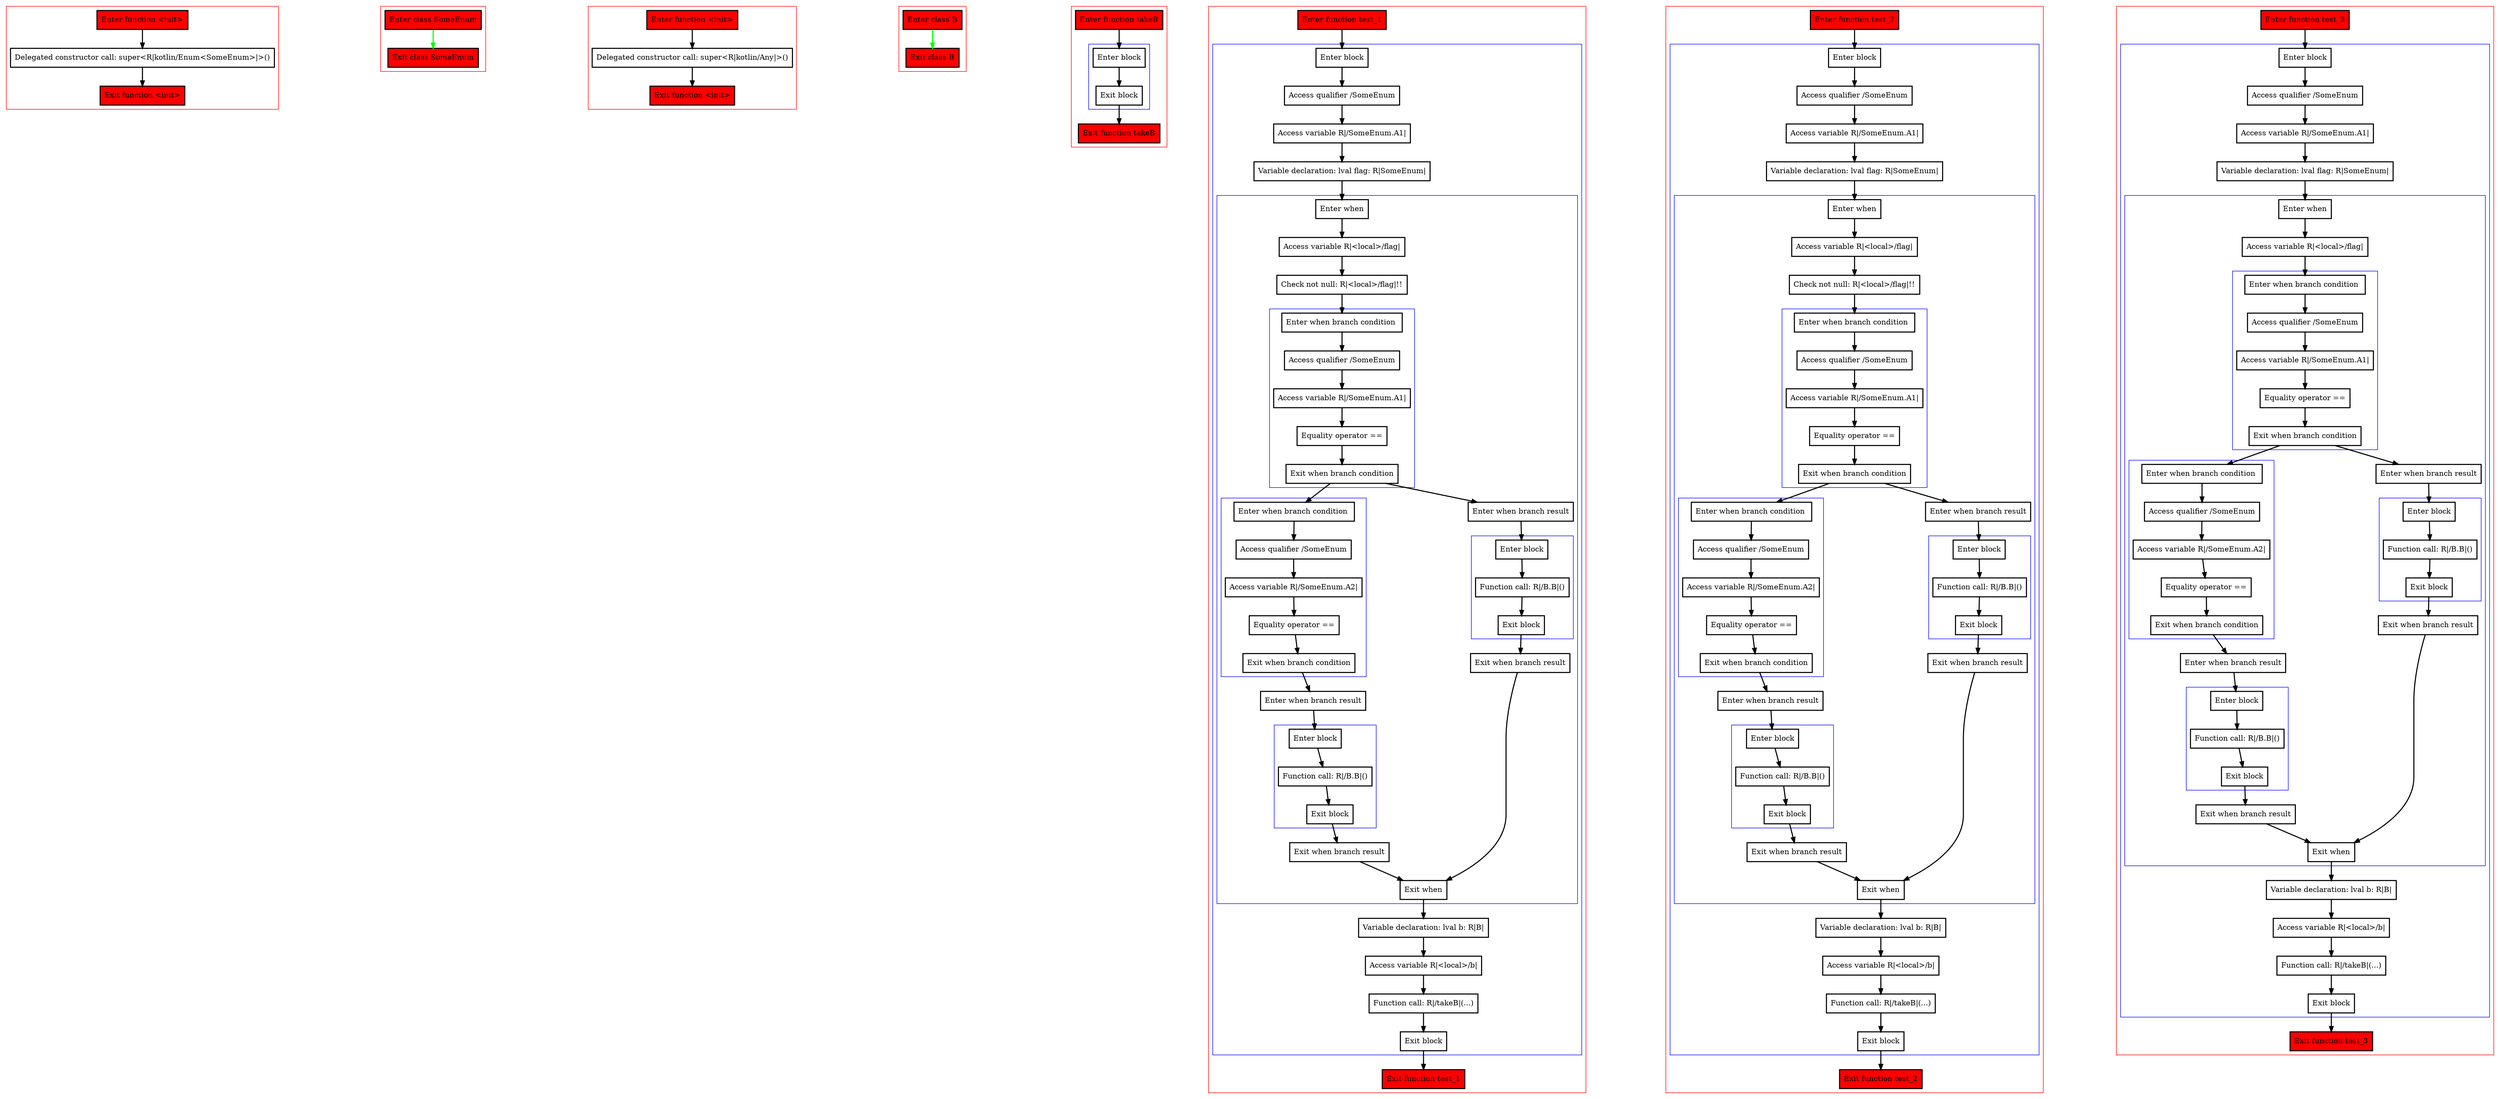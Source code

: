 digraph exhaustiveWhenAndDNNType_kt {
    graph [nodesep=3]
    node [shape=box penwidth=2]
    edge [penwidth=2]

    subgraph cluster_0 {
        color=red
        0 [label="Enter function <init>" style="filled" fillcolor=red];
        1 [label="Delegated constructor call: super<R|kotlin/Enum<SomeEnum>|>()"];
        2 [label="Exit function <init>" style="filled" fillcolor=red];
    }
    0 -> {1};
    1 -> {2};

    subgraph cluster_1 {
        color=red
        3 [label="Enter class SomeEnum" style="filled" fillcolor=red];
        4 [label="Exit class SomeEnum" style="filled" fillcolor=red];
    }
    3 -> {4} [color=green];

    subgraph cluster_2 {
        color=red
        5 [label="Enter function <init>" style="filled" fillcolor=red];
        6 [label="Delegated constructor call: super<R|kotlin/Any|>()"];
        7 [label="Exit function <init>" style="filled" fillcolor=red];
    }
    5 -> {6};
    6 -> {7};

    subgraph cluster_3 {
        color=red
        8 [label="Enter class B" style="filled" fillcolor=red];
        9 [label="Exit class B" style="filled" fillcolor=red];
    }
    8 -> {9} [color=green];

    subgraph cluster_4 {
        color=red
        10 [label="Enter function takeB" style="filled" fillcolor=red];
        subgraph cluster_5 {
            color=blue
            11 [label="Enter block"];
            12 [label="Exit block"];
        }
        13 [label="Exit function takeB" style="filled" fillcolor=red];
    }
    10 -> {11};
    11 -> {12};
    12 -> {13};

    subgraph cluster_6 {
        color=red
        14 [label="Enter function test_1" style="filled" fillcolor=red];
        subgraph cluster_7 {
            color=blue
            15 [label="Enter block"];
            16 [label="Access qualifier /SomeEnum"];
            17 [label="Access variable R|/SomeEnum.A1|"];
            18 [label="Variable declaration: lval flag: R|SomeEnum|"];
            subgraph cluster_8 {
                color=blue
                19 [label="Enter when"];
                20 [label="Access variable R|<local>/flag|"];
                21 [label="Check not null: R|<local>/flag|!!"];
                subgraph cluster_9 {
                    color=blue
                    22 [label="Enter when branch condition "];
                    23 [label="Access qualifier /SomeEnum"];
                    24 [label="Access variable R|/SomeEnum.A1|"];
                    25 [label="Equality operator =="];
                    26 [label="Exit when branch condition"];
                }
                subgraph cluster_10 {
                    color=blue
                    27 [label="Enter when branch condition "];
                    28 [label="Access qualifier /SomeEnum"];
                    29 [label="Access variable R|/SomeEnum.A2|"];
                    30 [label="Equality operator =="];
                    31 [label="Exit when branch condition"];
                }
                32 [label="Enter when branch result"];
                subgraph cluster_11 {
                    color=blue
                    33 [label="Enter block"];
                    34 [label="Function call: R|/B.B|()"];
                    35 [label="Exit block"];
                }
                36 [label="Exit when branch result"];
                37 [label="Enter when branch result"];
                subgraph cluster_12 {
                    color=blue
                    38 [label="Enter block"];
                    39 [label="Function call: R|/B.B|()"];
                    40 [label="Exit block"];
                }
                41 [label="Exit when branch result"];
                42 [label="Exit when"];
            }
            43 [label="Variable declaration: lval b: R|B|"];
            44 [label="Access variable R|<local>/b|"];
            45 [label="Function call: R|/takeB|(...)"];
            46 [label="Exit block"];
        }
        47 [label="Exit function test_1" style="filled" fillcolor=red];
    }
    14 -> {15};
    15 -> {16};
    16 -> {17};
    17 -> {18};
    18 -> {19};
    19 -> {20};
    20 -> {21};
    21 -> {22};
    22 -> {23};
    23 -> {24};
    24 -> {25};
    25 -> {26};
    26 -> {37 27};
    27 -> {28};
    28 -> {29};
    29 -> {30};
    30 -> {31};
    31 -> {32};
    32 -> {33};
    33 -> {34};
    34 -> {35};
    35 -> {36};
    36 -> {42};
    37 -> {38};
    38 -> {39};
    39 -> {40};
    40 -> {41};
    41 -> {42};
    42 -> {43};
    43 -> {44};
    44 -> {45};
    45 -> {46};
    46 -> {47};

    subgraph cluster_13 {
        color=red
        48 [label="Enter function test_2" style="filled" fillcolor=red];
        subgraph cluster_14 {
            color=blue
            49 [label="Enter block"];
            50 [label="Access qualifier /SomeEnum"];
            51 [label="Access variable R|/SomeEnum.A1|"];
            52 [label="Variable declaration: lval flag: R|SomeEnum|"];
            subgraph cluster_15 {
                color=blue
                53 [label="Enter when"];
                54 [label="Access variable R|<local>/flag|"];
                55 [label="Check not null: R|<local>/flag|!!"];
                subgraph cluster_16 {
                    color=blue
                    56 [label="Enter when branch condition "];
                    57 [label="Access qualifier /SomeEnum"];
                    58 [label="Access variable R|/SomeEnum.A1|"];
                    59 [label="Equality operator =="];
                    60 [label="Exit when branch condition"];
                }
                subgraph cluster_17 {
                    color=blue
                    61 [label="Enter when branch condition "];
                    62 [label="Access qualifier /SomeEnum"];
                    63 [label="Access variable R|/SomeEnum.A2|"];
                    64 [label="Equality operator =="];
                    65 [label="Exit when branch condition"];
                }
                66 [label="Enter when branch result"];
                subgraph cluster_18 {
                    color=blue
                    67 [label="Enter block"];
                    68 [label="Function call: R|/B.B|()"];
                    69 [label="Exit block"];
                }
                70 [label="Exit when branch result"];
                71 [label="Enter when branch result"];
                subgraph cluster_19 {
                    color=blue
                    72 [label="Enter block"];
                    73 [label="Function call: R|/B.B|()"];
                    74 [label="Exit block"];
                }
                75 [label="Exit when branch result"];
                76 [label="Exit when"];
            }
            77 [label="Variable declaration: lval b: R|B|"];
            78 [label="Access variable R|<local>/b|"];
            79 [label="Function call: R|/takeB|(...)"];
            80 [label="Exit block"];
        }
        81 [label="Exit function test_2" style="filled" fillcolor=red];
    }
    48 -> {49};
    49 -> {50};
    50 -> {51};
    51 -> {52};
    52 -> {53};
    53 -> {54};
    54 -> {55};
    55 -> {56};
    56 -> {57};
    57 -> {58};
    58 -> {59};
    59 -> {60};
    60 -> {71 61};
    61 -> {62};
    62 -> {63};
    63 -> {64};
    64 -> {65};
    65 -> {66};
    66 -> {67};
    67 -> {68};
    68 -> {69};
    69 -> {70};
    70 -> {76};
    71 -> {72};
    72 -> {73};
    73 -> {74};
    74 -> {75};
    75 -> {76};
    76 -> {77};
    77 -> {78};
    78 -> {79};
    79 -> {80};
    80 -> {81};

    subgraph cluster_20 {
        color=red
        82 [label="Enter function test_3" style="filled" fillcolor=red];
        subgraph cluster_21 {
            color=blue
            83 [label="Enter block"];
            84 [label="Access qualifier /SomeEnum"];
            85 [label="Access variable R|/SomeEnum.A1|"];
            86 [label="Variable declaration: lval flag: R|SomeEnum|"];
            subgraph cluster_22 {
                color=blue
                87 [label="Enter when"];
                88 [label="Access variable R|<local>/flag|"];
                subgraph cluster_23 {
                    color=blue
                    89 [label="Enter when branch condition "];
                    90 [label="Access qualifier /SomeEnum"];
                    91 [label="Access variable R|/SomeEnum.A1|"];
                    92 [label="Equality operator =="];
                    93 [label="Exit when branch condition"];
                }
                subgraph cluster_24 {
                    color=blue
                    94 [label="Enter when branch condition "];
                    95 [label="Access qualifier /SomeEnum"];
                    96 [label="Access variable R|/SomeEnum.A2|"];
                    97 [label="Equality operator =="];
                    98 [label="Exit when branch condition"];
                }
                99 [label="Enter when branch result"];
                subgraph cluster_25 {
                    color=blue
                    100 [label="Enter block"];
                    101 [label="Function call: R|/B.B|()"];
                    102 [label="Exit block"];
                }
                103 [label="Exit when branch result"];
                104 [label="Enter when branch result"];
                subgraph cluster_26 {
                    color=blue
                    105 [label="Enter block"];
                    106 [label="Function call: R|/B.B|()"];
                    107 [label="Exit block"];
                }
                108 [label="Exit when branch result"];
                109 [label="Exit when"];
            }
            110 [label="Variable declaration: lval b: R|B|"];
            111 [label="Access variable R|<local>/b|"];
            112 [label="Function call: R|/takeB|(...)"];
            113 [label="Exit block"];
        }
        114 [label="Exit function test_3" style="filled" fillcolor=red];
    }
    82 -> {83};
    83 -> {84};
    84 -> {85};
    85 -> {86};
    86 -> {87};
    87 -> {88};
    88 -> {89};
    89 -> {90};
    90 -> {91};
    91 -> {92};
    92 -> {93};
    93 -> {104 94};
    94 -> {95};
    95 -> {96};
    96 -> {97};
    97 -> {98};
    98 -> {99};
    99 -> {100};
    100 -> {101};
    101 -> {102};
    102 -> {103};
    103 -> {109};
    104 -> {105};
    105 -> {106};
    106 -> {107};
    107 -> {108};
    108 -> {109};
    109 -> {110};
    110 -> {111};
    111 -> {112};
    112 -> {113};
    113 -> {114};

}
